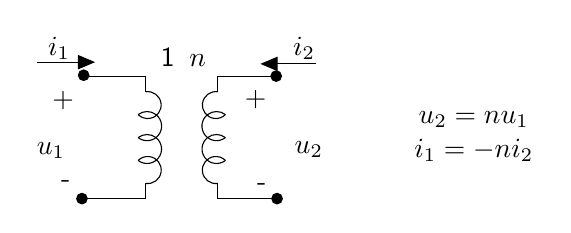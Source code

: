 \begin{tikzpicture}[y=-1cm]
\sf
\filldraw[black] (1.444,1.522) circle (0.067cm);
\filldraw[black] (1.422,3.089) circle (0.067cm);
\filldraw[black] (3.9,3.089) circle (0.067cm);
\filldraw[black] (3.889,1.533) circle (0.067cm);
\draw[arrows=-triangle 45,black] (0.856,1.356) -- (1.589,1.356);
\draw[arrows=-triangle 45,black] (4.4,1.378) -- (3.689,1.378);
\path (2.3,1.411) node[text=black,anchor=base west] {1};
\path (3.122,1.411) node[text=black,anchor=base east] {$n$};
\path (1.444,1.933) node[text=black,anchor=base east] {+};
\path (3.889,1.922) node[text=black,anchor=base east] {+};
\path (3.889,2.989) node[text=black,anchor=base east] {-};
\path (1.4,2.944) node[text=black,anchor=base east] {-};
\path (1.333,2.533) node[text=black,anchor=base east] {$u_1$};
\path (4,2.511) node[text=black,anchor=base west] {$u_2$};
\path (1.133,1.267) node[text=black,anchor=base] {$i_1$};
\path (4.244,1.267) node[text=black,anchor=base] {$i_2$};
\path (6.398,2.133) node[text=black,anchor=base] {$u_2=nu_1$};
\path (6.398,2.567) node[text=black,anchor=base] {$i_1=-ni_2$};
\draw (2.257,2.726) +(98:0.172) arc (98:-135:0.172);
\draw (2.249,2.459) +(128:0.184) arc (128:-128:0.184);
\draw (2.249,2.168) +(128:0.185) arc (128:-128:0.185);
\draw (2.257,1.901) +(-98:0.171) arc (-98:135:0.171);
\draw (3.123,2.726) +(82:0.172) arc (82:315:0.172);
\draw (3.131,2.459) +(52:0.184) arc (52:308:0.184);
\draw (3.131,2.168) +(52:0.185) arc (52:308:0.185);
\draw (3.123,1.901) +(-82:0.171) arc (-82:-315:0.171);
\draw (2.233,1.731) -- cycle;
\draw (2.233,1.731) -- (2.233,1.538) -- (1.456,1.538);
\draw (1.444,3.089) -- (2.233,3.089) -- (2.233,2.896);
\draw (3.147,1.731) -- cycle;
\draw (3.147,1.731) -- (3.147,1.538) -- (3.878,1.538);
\draw (3.889,3.089) -- (3.147,3.089) -- (3.147,2.896);

\end{tikzpicture}%

%% Configure (x)emacs for this file ...
%% Local Variables:
%% mode: latex
%% End: